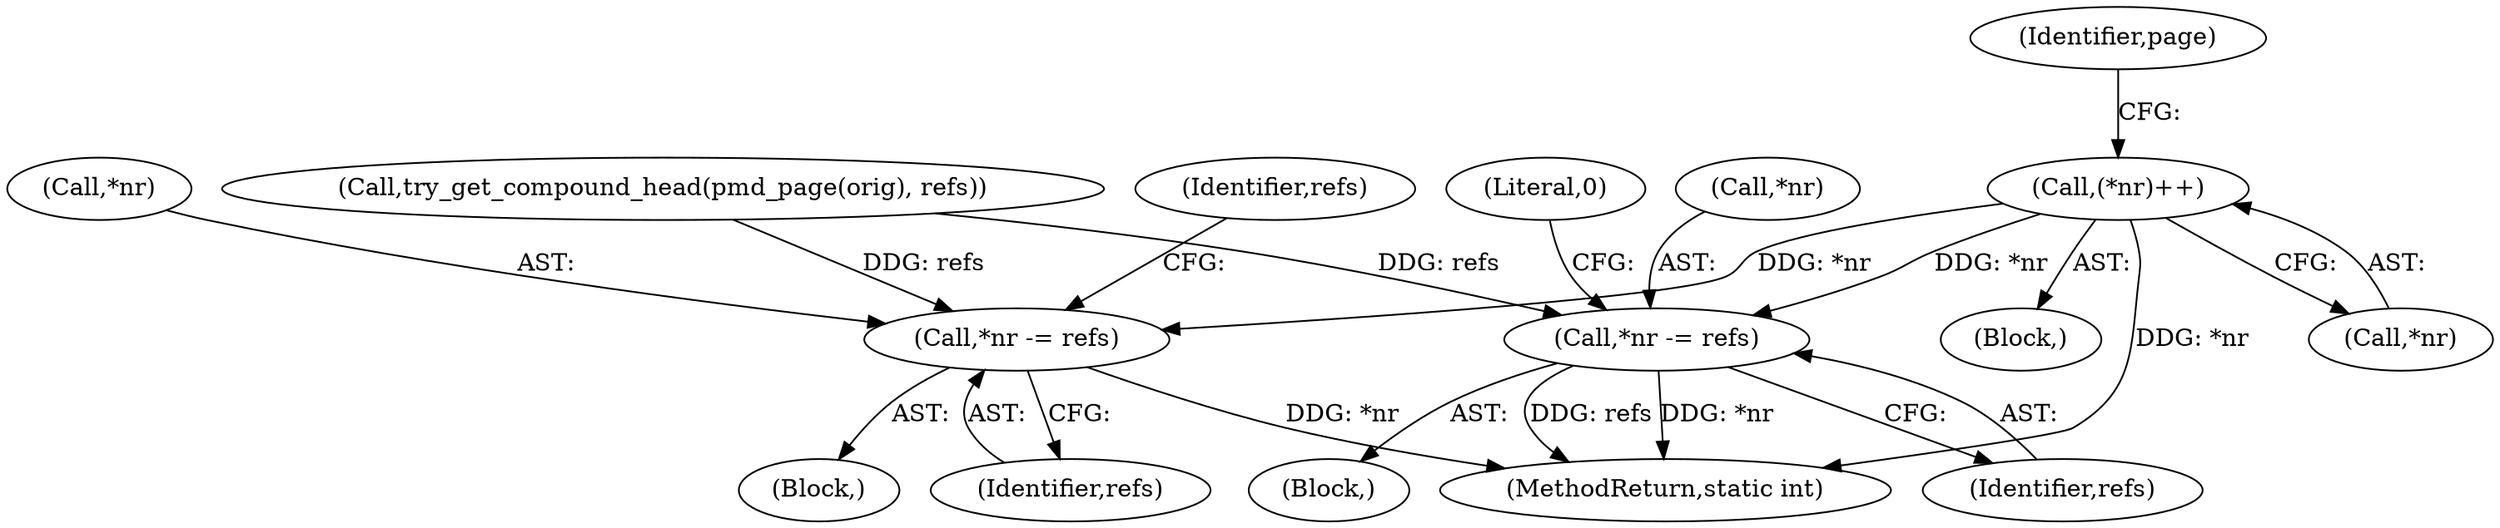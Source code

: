 digraph "0_linux_6b3a707736301c2128ca85ce85fb13f60b5e350a_8@pointer" {
"1000151" [label="(Call,(*nr)++)"];
"1000175" [label="(Call,*nr -= refs)"];
"1000190" [label="(Call,*nr -= refs)"];
"1000155" [label="(Identifier,page)"];
"1000189" [label="(Block,)"];
"1000174" [label="(Block,)"];
"1000193" [label="(Identifier,refs)"];
"1000180" [label="(Literal,0)"];
"1000144" [label="(Block,)"];
"1000151" [label="(Call,(*nr)++)"];
"1000176" [label="(Call,*nr)"];
"1000175" [label="(Call,*nr -= refs)"];
"1000167" [label="(Call,try_get_compound_head(pmd_page(orig), refs))"];
"1000205" [label="(MethodReturn,static int)"];
"1000190" [label="(Call,*nr -= refs)"];
"1000178" [label="(Identifier,refs)"];
"1000191" [label="(Call,*nr)"];
"1000152" [label="(Call,*nr)"];
"1000196" [label="(Identifier,refs)"];
"1000151" -> "1000144"  [label="AST: "];
"1000151" -> "1000152"  [label="CFG: "];
"1000152" -> "1000151"  [label="AST: "];
"1000155" -> "1000151"  [label="CFG: "];
"1000151" -> "1000205"  [label="DDG: *nr"];
"1000151" -> "1000175"  [label="DDG: *nr"];
"1000151" -> "1000190"  [label="DDG: *nr"];
"1000175" -> "1000174"  [label="AST: "];
"1000175" -> "1000178"  [label="CFG: "];
"1000176" -> "1000175"  [label="AST: "];
"1000178" -> "1000175"  [label="AST: "];
"1000180" -> "1000175"  [label="CFG: "];
"1000175" -> "1000205"  [label="DDG: *nr"];
"1000175" -> "1000205"  [label="DDG: refs"];
"1000167" -> "1000175"  [label="DDG: refs"];
"1000190" -> "1000189"  [label="AST: "];
"1000190" -> "1000193"  [label="CFG: "];
"1000191" -> "1000190"  [label="AST: "];
"1000193" -> "1000190"  [label="AST: "];
"1000196" -> "1000190"  [label="CFG: "];
"1000190" -> "1000205"  [label="DDG: *nr"];
"1000167" -> "1000190"  [label="DDG: refs"];
}
